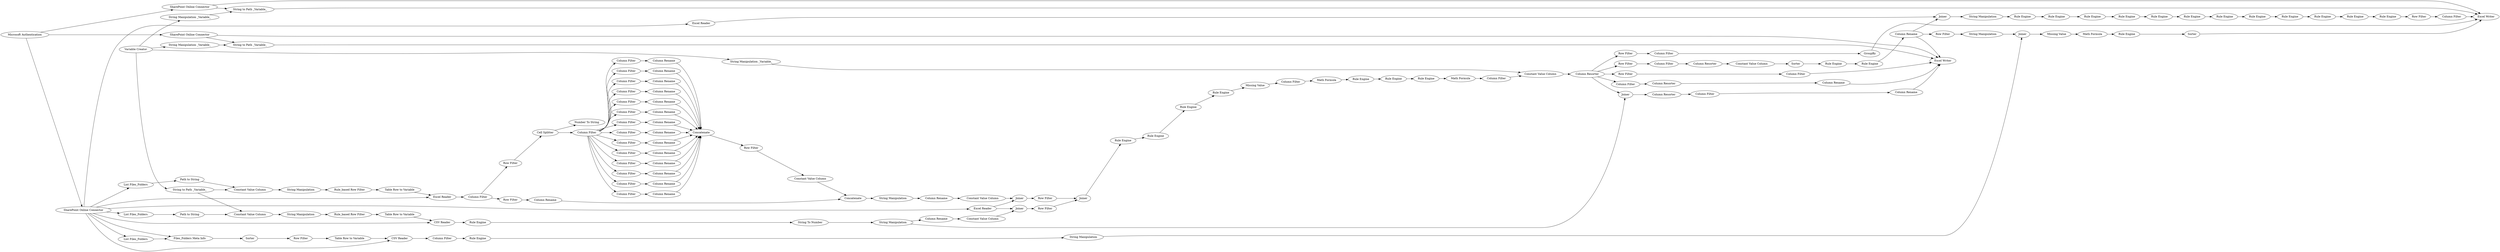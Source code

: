 digraph {
	"885360466894525790_681" [label="Row Filter"]
	"885360466894525790_74" [label="Excel Writer"]
	"885360466894525790_686" [label="String Manipulation"]
	"-6797042068781010393_655" [label="Number To String"]
	"-6797042068781010393_651" [label="Row Filter"]
	"885360466894525790_66" [label="Column Resorter"]
	"-6797042068781010393_654" [label="Cell Splitter"]
	"885360466894525790_22" [label="Constant Value Column"]
	"885360466894525790_5" [label="Excel Reader"]
	"885360466894525790_678" [label="Rule Engine"]
	"885360466894525790_56" [label="String Manipulation _Variable_"]
	"-6797042068781010393_635" [label="Column Rename"]
	"885360466894525790_668" [label="Rule Engine"]
	"885360466894525790_675" [label="Rule Engine"]
	"885360466894525790_53" [label="Column Filter"]
	"885360466894525790_670" [label="Rule Engine"]
	"885360466894525790_21" [label="String Manipulation"]
	"-6797042068781010393_644" [label="Column Rename"]
	"885360466894525790_688" [label="Rule Engine"]
	"885360466894525790_65" [label="Column Rename"]
	"885360466894525790_665" [label=Joiner]
	"885360466894525790_9" [label="String to Path _Variable_"]
	"-6797042068781010393_648" [label="Column Rename"]
	"885360466894525790_677" [label="Rule Engine"]
	"885360466894525790_30" [label="Column Rename"]
	"-6797042068781010393_653" [label="Row Filter"]
	"-6797042068781010393_646" [label="Column Filter"]
	"885360466894525790_695" [label="String to Path _Variable_"]
	"-6797042068781010393_637" [label="Column Rename"]
	"885360466894525790_59" [label="Column Resorter"]
	"885360466894525790_669" [label="Rule Engine"]
	"885360466894525790_43" [label="Rule Engine"]
	"885360466894525790_486" [label="Table Row to Variable"]
	"885360466894525790_685" [label=Joiner]
	"885360466894525790_698" [label="String To Number"]
	"885360466894525790_699" [label="Microsoft Authentication"]
	"885360466894525790_37" [label="Column Filter"]
	"885360466894525790_662" [label=GroupBy]
	"885360466894525790_14" [label="Constant Value Column"]
	"885360466894525790_40" [label="Rule Engine"]
	"-6797042068781010393_632" [label="Column Filter"]
	"885360466894525790_71" [label=Sorter]
	"-6797042068781010393_650" [label=Concatenate]
	"885360466894525790_38" [label=Joiner]
	"885360466894525790_90" [label="Excel Reader"]
	"885360466894525790_69" [label="Row Filter"]
	"885360466894525790_664" [label="Excel Reader"]
	"885360466894525790_52" [label="Column Filter"]
	"-6797042068781010393_630" [label="Column Rename"]
	"885360466894525790_58" [label=Joiner]
	"885360466894525790_31" [label="Missing Value"]
	"-6797042068781010393_625" [label="Column Filter"]
	"885360466894525790_25" [label="String Manipulation"]
	"-6797042068781010393_657" [label=Concatenate]
	"-6797042068781010393_640" [label="Column Filter"]
	"885360466894525790_28" [label="Column Rename"]
	"885360466894525790_63" [label="Rule Engine"]
	"885360466894525790_667" [label="String Manipulation"]
	"885360466894525790_671" [label="Rule Engine"]
	"-6797042068781010393_623" [label="Column Filter"]
	"885360466894525790_17" [label="Path to String"]
	"885360466894525790_485" [label="List Files_Folders"]
	"885360466894525790_76" [label="String to Path _Variable_"]
	"885360466894525790_693" [label="Excel Writer"]
	"-6797042068781010393_633" [label="Column Rename"]
	"885360466894525790_2" [label="SharePoint Online Connector"]
	"-6797042068781010393_622" [label="Column Filter"]
	"-6797042068781010393_634" [label="Column Rename"]
	"885360466894525790_60" [label="Column Filter"]
	"885360466894525790_674" [label="Rule Engine"]
	"885360466894525790_369" [label="Files_Folders Meta Info"]
	"885360466894525790_61" [label="Column Rename"]
	"885360466894525790_41" [label="Row Filter"]
	"885360466894525790_692" [label=Sorter]
	"-6797042068781010393_649" [label="Column Filter"]
	"885360466894525790_23" [label="Rule_based Row Filter"]
	"885360466894525790_696" [label="SharePoint Online Connector"]
	"885360466894525790_15" [label="String Manipulation"]
	"885360466894525790_42" [label="Row Filter"]
	"885360466894525790_75" [label="String Manipulation _Variable_"]
	"-6797042068781010393_620" [label="Column Filter"]
	"-6797042068781010393_658" [label="Column Filter"]
	"885360466894525790_697" [label="CSV Reader"]
	"885360466894525790_64" [label="Column Resorter"]
	"885360466894525790_370" [label="Row Filter"]
	"885360466894525790_54" [label="Row Filter"]
	"885360466894525790_679" [label="Rule Engine"]
	"885360466894525790_694" [label="String Manipulation _Variable_"]
	"885360466894525790_72" [label="Rule Engine"]
	"885360466894525790_57" [label="Column Resorter"]
	"885360466894525790_73" [label="Rule Engine"]
	"885360466894525790_48" [label="Rule Engine"]
	"885360466894525790_50" [label="Rule Engine"]
	"885360466894525790_45" [label="Constant Value Column"]
	"885360466894525790_676" [label="Rule Engine"]
	"885360466894525790_6" [label="List Files_Folders"]
	"885360466894525790_55" [label="Constant Value Column"]
	"885360466894525790_10" [label="Rule_based Row Filter"]
	"-6797042068781010393_631" [label="Column Filter"]
	"885360466894525790_660" [label="Row Filter"]
	"-6797042068781010393_647" [label="Column Rename"]
	"885360466894525790_371" [label=Sorter]
	"-6797042068781010393_652" [label="Row Filter"]
	"885360466894525790_687" [label="String Manipulation"]
	"-6797042068781010393_629" [label="Column Rename"]
	"885360466894525790_27" [label=Joiner]
	"-6797042068781010393_621" [label="Column Filter"]
	"885360466894525790_67" [label="Column Rename"]
	"885360466894525790_19" [label="List Files_Folders"]
	"885360466894525790_673" [label="Rule Engine"]
	"-6797042068781010393_626" [label="Column Rename"]
	"885360466894525790_689" [label="Math Formula"]
	"-6797042068781010393_639" [label="Column Filter"]
	"885360466894525790_26" [label="Rule Engine"]
	"885360466894525790_682" [label="CSV Reader"]
	"885360466894525790_7" [label="Variable Creator"]
	"885360466894525790_690" [label="Missing Value"]
	"885360466894525790_680" [label="Column Filter"]
	"885360466894525790_661" [label="Column Filter"]
	"885360466894525790_11" [label="Path to String"]
	"885360466894525790_16" [label="Table Row to Variable"]
	"885360466894525790_44" [label="Rule Engine"]
	"885360466894525790_20" [label="Table Row to Variable"]
	"-6797042068781010393_624" [label="Column Filter"]
	"-6797042068781010393_642" [label="Column Filter"]
	"-6797042068781010393_656" [label="Constant Value Column"]
	"885360466894525790_70" [label="Constant Value Column"]
	"-6797042068781010393_627" [label="Column Rename"]
	"885360466894525790_68" [label="Column Filter"]
	"885360466894525790_29" [label=Joiner]
	"885360466894525790_47" [label="Math Formula"]
	"885360466894525790_51" [label="Math Formula"]
	"885360466894525790_49" [label="Rule Engine"]
	"-6797042068781010393_628" [label="Column Rename"]
	"-6797042068781010393_641" [label="Column Filter"]
	"-6797042068781010393_638" [label="Column Rename"]
	"885360466894525790_684" [label="Row Filter"]
	"885360466894525790_683" [label="Column Filter"]
	"-6797042068781010393_659" [label="Column Rename"]
	"-6797042068781010393_636" [label="Column Filter"]
	"885360466894525790_691" [label="Rule Engine"]
	"885360466894525790_672" [label="Rule Engine"]
	"885360466894525790_24" [label="String Manipulation"]
	"885360466894525790_77" [label="SharePoint Online Connector"]
	"885360466894525790_62" [label="Column Filter"]
	"-6797042068781010393_645" [label="Column Rename"]
	"885360466894525790_46" [label="Constant Value Column"]
	"885360466894525790_662" -> "885360466894525790_693"
	"885360466894525790_2" -> "885360466894525790_664"
	"885360466894525790_60" -> "885360466894525790_61"
	"885360466894525790_695" -> "885360466894525790_693"
	"885360466894525790_45" -> "885360466894525790_27"
	"885360466894525790_692" -> "885360466894525790_693"
	"-6797042068781010393_620" -> "-6797042068781010393_631"
	"-6797042068781010393_651" -> "-6797042068781010393_656"
	"-6797042068781010393_621" -> "-6797042068781010393_626"
	"885360466894525790_369" -> "885360466894525790_371"
	"885360466894525790_689" -> "885360466894525790_691"
	"885360466894525790_67" -> "885360466894525790_665"
	"-6797042068781010393_653" -> "-6797042068781010393_659"
	"885360466894525790_52" -> "885360466894525790_55"
	"885360466894525790_673" -> "885360466894525790_679"
	"885360466894525790_25" -> "885360466894525790_58"
	"-6797042068781010393_620" -> "-6797042068781010393_646"
	"-6797042068781010393_637" -> "-6797042068781010393_650"
	"885360466894525790_19" -> "885360466894525790_17"
	"885360466894525790_53" -> "885360466894525790_74"
	"885360466894525790_25" -> "885360466894525790_30"
	"885360466894525790_5" -> "-6797042068781010393_658"
	"885360466894525790_679" -> "885360466894525790_681"
	"885360466894525790_29" -> "885360466894525790_42"
	"885360466894525790_7" -> "885360466894525790_75"
	"885360466894525790_48" -> "885360466894525790_49"
	"885360466894525790_670" -> "885360466894525790_671"
	"885360466894525790_665" -> "885360466894525790_667"
	"885360466894525790_694" -> "885360466894525790_695"
	"-6797042068781010393_658" -> "-6797042068781010393_653"
	"885360466894525790_16" -> "885360466894525790_5"
	"885360466894525790_28" -> "885360466894525790_45"
	"885360466894525790_49" -> "885360466894525790_50"
	"885360466894525790_667" -> "885360466894525790_668"
	"885360466894525790_661" -> "885360466894525790_662"
	"-6797042068781010393_656" -> "-6797042068781010393_657"
	"885360466894525790_71" -> "885360466894525790_72"
	"-6797042068781010393_636" -> "-6797042068781010393_638"
	"-6797042068781010393_620" -> "-6797042068781010393_649"
	"-6797042068781010393_649" -> "-6797042068781010393_645"
	"885360466894525790_67" -> "885360466894525790_684"
	"885360466894525790_677" -> "885360466894525790_678"
	"885360466894525790_90" -> "885360466894525790_27"
	"-6797042068781010393_627" -> "-6797042068781010393_650"
	"885360466894525790_485" -> "885360466894525790_369"
	"-6797042068781010393_620" -> "-6797042068781010393_636"
	"885360466894525790_66" -> "885360466894525790_70"
	"-6797042068781010393_620" -> "-6797042068781010393_641"
	"-6797042068781010393_620" -> "-6797042068781010393_621"
	"-6797042068781010393_620" -> "-6797042068781010393_642"
	"-6797042068781010393_638" -> "-6797042068781010393_650"
	"-6797042068781010393_650" -> "-6797042068781010393_651"
	"-6797042068781010393_624" -> "-6797042068781010393_629"
	"885360466894525790_26" -> "885360466894525790_698"
	"885360466894525790_77" -> "885360466894525790_76"
	"885360466894525790_38" -> "885360466894525790_40"
	"885360466894525790_15" -> "885360466894525790_10"
	"885360466894525790_7" -> "885360466894525790_56"
	"885360466894525790_51" -> "885360466894525790_52"
	"885360466894525790_660" -> "885360466894525790_661"
	"-6797042068781010393_659" -> "-6797042068781010393_657"
	"-6797042068781010393_620" -> "-6797042068781010393_622"
	"-6797042068781010393_658" -> "-6797042068781010393_652"
	"885360466894525790_22" -> "885360466894525790_21"
	"885360466894525790_698" -> "885360466894525790_25"
	"885360466894525790_10" -> "885360466894525790_16"
	"885360466894525790_27" -> "885360466894525790_41"
	"885360466894525790_699" -> "885360466894525790_77"
	"885360466894525790_7" -> "885360466894525790_9"
	"-6797042068781010393_620" -> "-6797042068781010393_623"
	"885360466894525790_688" -> "885360466894525790_687"
	"885360466894525790_61" -> "885360466894525790_74"
	"885360466894525790_486" -> "885360466894525790_682"
	"-6797042068781010393_646" -> "-6797042068781010393_648"
	"885360466894525790_90" -> "885360466894525790_29"
	"885360466894525790_14" -> "885360466894525790_15"
	"885360466894525790_668" -> "885360466894525790_669"
	"885360466894525790_7" -> "885360466894525790_694"
	"885360466894525790_57" -> "885360466894525790_660"
	"885360466894525790_56" -> "885360466894525790_55"
	"885360466894525790_69" -> "885360466894525790_68"
	"885360466894525790_684" -> "885360466894525790_686"
	"885360466894525790_676" -> "885360466894525790_677"
	"885360466894525790_57" -> "885360466894525790_58"
	"885360466894525790_21" -> "885360466894525790_23"
	"885360466894525790_2" -> "885360466894525790_19"
	"885360466894525790_671" -> "885360466894525790_674"
	"885360466894525790_699" -> "885360466894525790_2"
	"885360466894525790_70" -> "885360466894525790_71"
	"885360466894525790_691" -> "885360466894525790_692"
	"885360466894525790_41" -> "885360466894525790_38"
	"885360466894525790_17" -> "885360466894525790_22"
	"-6797042068781010393_654" -> "-6797042068781010393_620"
	"885360466894525790_669" -> "885360466894525790_670"
	"885360466894525790_55" -> "885360466894525790_57"
	"-6797042068781010393_622" -> "-6797042068781010393_627"
	"885360466894525790_9" -> "885360466894525790_14"
	"885360466894525790_62" -> "885360466894525790_64"
	"885360466894525790_683" -> "885360466894525790_688"
	"885360466894525790_37" -> "885360466894525790_47"
	"885360466894525790_2" -> "885360466894525790_697"
	"885360466894525790_30" -> "885360466894525790_46"
	"-6797042068781010393_633" -> "-6797042068781010393_650"
	"885360466894525790_63" -> "885360466894525790_31"
	"885360466894525790_75" -> "885360466894525790_76"
	"885360466894525790_54" -> "885360466894525790_53"
	"885360466894525790_64" -> "885360466894525790_65"
	"885360466894525790_73" -> "885360466894525790_67"
	"885360466894525790_686" -> "885360466894525790_685"
	"-6797042068781010393_625" -> "-6797042068781010393_630"
	"885360466894525790_696" -> "885360466894525790_693"
	"885360466894525790_2" -> "885360466894525790_6"
	"885360466894525790_2" -> "885360466894525790_485"
	"-6797042068781010393_645" -> "-6797042068781010393_650"
	"885360466894525790_42" -> "885360466894525790_38"
	"885360466894525790_24" -> "885360466894525790_28"
	"885360466894525790_682" -> "885360466894525790_683"
	"885360466894525790_370" -> "885360466894525790_486"
	"885360466894525790_672" -> "885360466894525790_675"
	"885360466894525790_57" -> "885360466894525790_69"
	"885360466894525790_696" -> "885360466894525790_695"
	"885360466894525790_72" -> "885360466894525790_73"
	"885360466894525790_43" -> "885360466894525790_44"
	"885360466894525790_697" -> "885360466894525790_26"
	"-6797042068781010393_620" -> "-6797042068781010393_632"
	"-6797042068781010393_620" -> "-6797042068781010393_624"
	"885360466894525790_76" -> "885360466894525790_74"
	"885360466894525790_57" -> "885360466894525790_62"
	"885360466894525790_58" -> "885360466894525790_59"
	"885360466894525790_40" -> "885360466894525790_43"
	"885360466894525790_65" -> "885360466894525790_74"
	"-6797042068781010393_654" -> "-6797042068781010393_655"
	"-6797042068781010393_641" -> "-6797042068781010393_647"
	"-6797042068781010393_620" -> "-6797042068781010393_640"
	"885360466894525790_690" -> "885360466894525790_689"
	"885360466894525790_67" -> "885360466894525790_74"
	"-6797042068781010393_635" -> "-6797042068781010393_650"
	"885360466894525790_20" -> "885360466894525790_697"
	"885360466894525790_678" -> "885360466894525790_673"
	"-6797042068781010393_639" -> "-6797042068781010393_635"
	"885360466894525790_9" -> "885360466894525790_22"
	"-6797042068781010393_631" -> "-6797042068781010393_637"
	"885360466894525790_23" -> "885360466894525790_20"
	"885360466894525790_11" -> "885360466894525790_14"
	"-6797042068781010393_620" -> "-6797042068781010393_639"
	"885360466894525790_47" -> "885360466894525790_48"
	"885360466894525790_674" -> "885360466894525790_672"
	"-6797042068781010393_629" -> "-6797042068781010393_650"
	"-6797042068781010393_620" -> "-6797042068781010393_625"
	"-6797042068781010393_642" -> "-6797042068781010393_644"
	"885360466894525790_2" -> "885360466894525790_5"
	"885360466894525790_2" -> "885360466894525790_90"
	"-6797042068781010393_623" -> "-6797042068781010393_628"
	"885360466894525790_50" -> "885360466894525790_51"
	"885360466894525790_675" -> "885360466894525790_676"
	"885360466894525790_2" -> "885360466894525790_682"
	"-6797042068781010393_628" -> "-6797042068781010393_650"
	"885360466894525790_77" -> "885360466894525790_74"
	"885360466894525790_685" -> "885360466894525790_690"
	"-6797042068781010393_648" -> "-6797042068781010393_650"
	"885360466894525790_680" -> "885360466894525790_693"
	"885360466894525790_46" -> "885360466894525790_29"
	"-6797042068781010393_634" -> "-6797042068781010393_650"
	"-6797042068781010393_652" -> "-6797042068781010393_654"
	"-6797042068781010393_657" -> "885360466894525790_24"
	"885360466894525790_31" -> "885360466894525790_37"
	"-6797042068781010393_644" -> "-6797042068781010393_650"
	"885360466894525790_664" -> "885360466894525790_665"
	"-6797042068781010393_647" -> "-6797042068781010393_650"
	"885360466894525790_371" -> "885360466894525790_370"
	"-6797042068781010393_626" -> "-6797042068781010393_650"
	"885360466894525790_2" -> "885360466894525790_369"
	"885360466894525790_681" -> "885360466894525790_680"
	"-6797042068781010393_640" -> "-6797042068781010393_633"
	"-6797042068781010393_632" -> "-6797042068781010393_634"
	"885360466894525790_59" -> "885360466894525790_60"
	"885360466894525790_57" -> "885360466894525790_54"
	"885360466894525790_6" -> "885360466894525790_11"
	"-6797042068781010393_630" -> "-6797042068781010393_650"
	"885360466894525790_44" -> "885360466894525790_63"
	"885360466894525790_68" -> "885360466894525790_66"
	"885360466894525790_699" -> "885360466894525790_696"
	"885360466894525790_687" -> "885360466894525790_685"
	rankdir=LR
}
